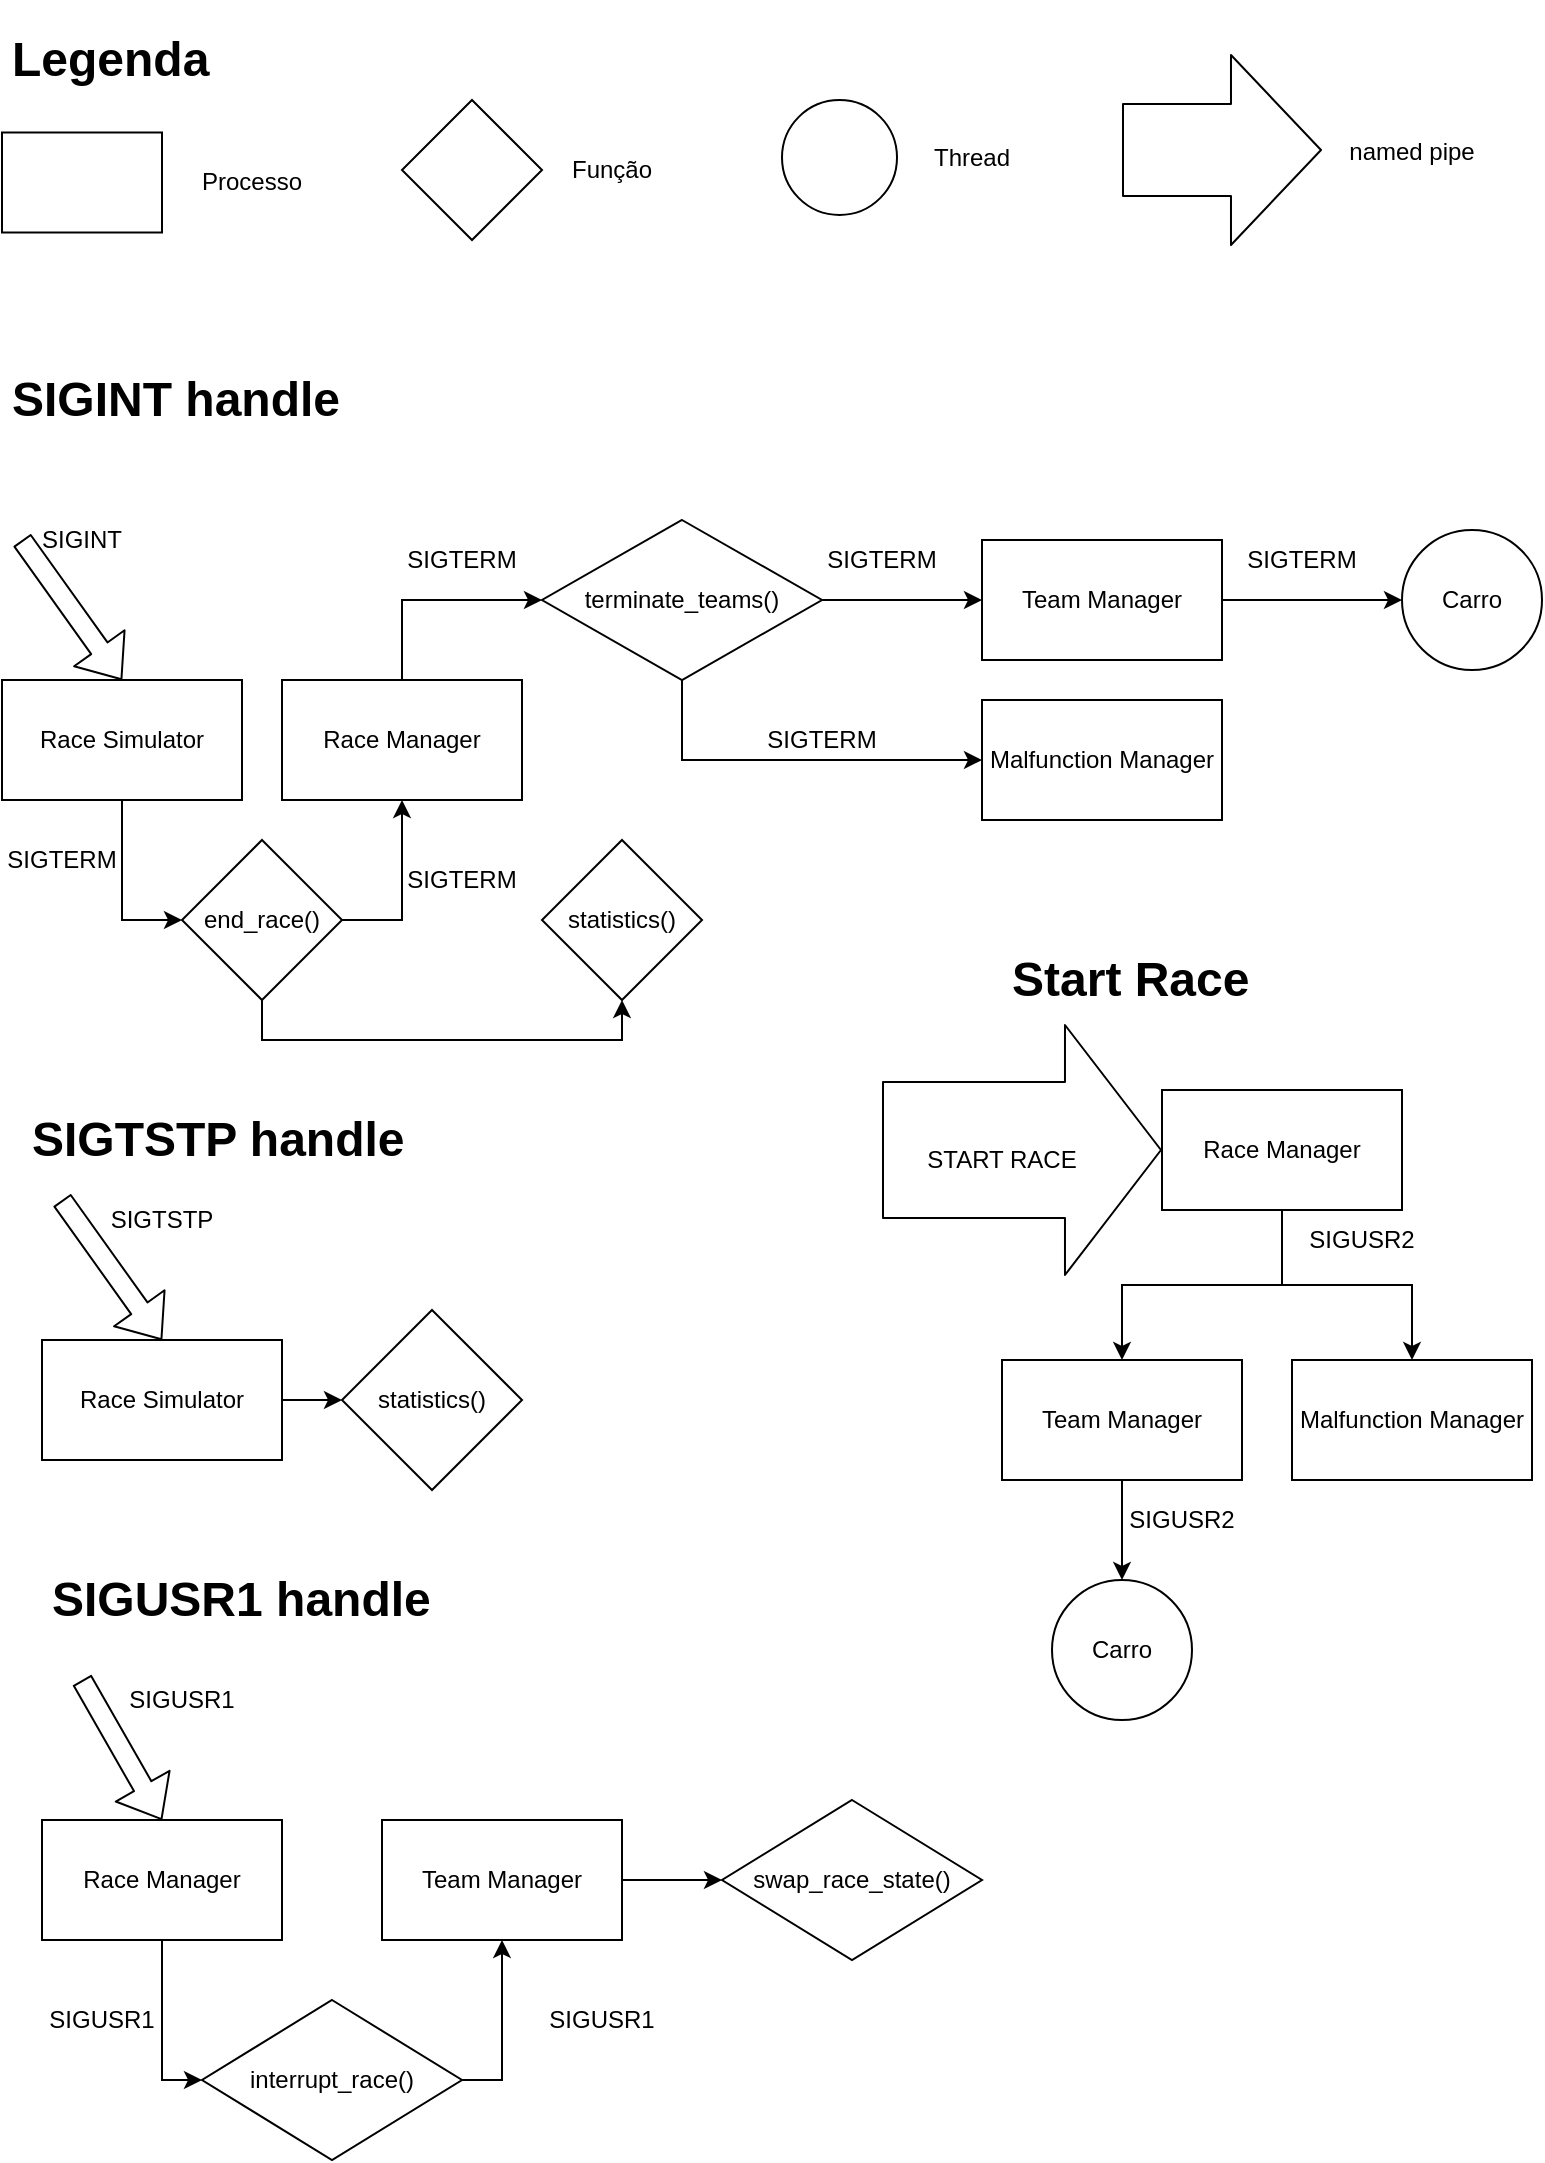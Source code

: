 <mxfile version="14.7.0" type="device"><diagram id="m0kOyUO2JJXIoyQPPPPO" name="Page-1"><mxGraphModel dx="1346" dy="804" grid="1" gridSize="10" guides="1" tooltips="1" connect="1" arrows="1" fold="1" page="1" pageScale="1" pageWidth="827" pageHeight="1169" background="none" math="0" shadow="0"><root><mxCell id="0"/><mxCell id="1" parent="0"/><mxCell id="TU0zE7KKVC1VuY6yb_ay-2" style="edgeStyle=orthogonalEdgeStyle;rounded=0;orthogonalLoop=1;jettySize=auto;html=1;entryX=0;entryY=0.5;entryDx=0;entryDy=0;" edge="1" parent="1" source="gv90FAkoiflTQzuiytJY-1" target="TU0zE7KKVC1VuY6yb_ay-1"><mxGeometry relative="1" as="geometry"/></mxCell><mxCell id="gv90FAkoiflTQzuiytJY-1" value="Race Simulator" style="rounded=0;whiteSpace=wrap;html=1;" parent="1" vertex="1"><mxGeometry x="40" y="360" width="120" height="60" as="geometry"/></mxCell><mxCell id="gv90FAkoiflTQzuiytJY-4" value="SIGINT" style="text;html=1;strokeColor=none;fillColor=none;align=center;verticalAlign=middle;whiteSpace=wrap;rounded=0;" parent="1" vertex="1"><mxGeometry x="60" y="280" width="40" height="20" as="geometry"/></mxCell><mxCell id="gv90FAkoiflTQzuiytJY-6" value="" style="shape=flexArrow;endArrow=classic;html=1;entryX=0.5;entryY=0;entryDx=0;entryDy=0;" parent="1" target="gv90FAkoiflTQzuiytJY-1" edge="1"><mxGeometry width="50" height="50" relative="1" as="geometry"><mxPoint x="50" y="290" as="sourcePoint"/><mxPoint x="130" y="420" as="targetPoint"/></mxGeometry></mxCell><mxCell id="TU0zE7KKVC1VuY6yb_ay-9" style="edgeStyle=orthogonalEdgeStyle;rounded=0;orthogonalLoop=1;jettySize=auto;html=1;exitX=0.5;exitY=0;exitDx=0;exitDy=0;entryX=0;entryY=0.5;entryDx=0;entryDy=0;" edge="1" parent="1" source="gv90FAkoiflTQzuiytJY-7" target="TU0zE7KKVC1VuY6yb_ay-8"><mxGeometry relative="1" as="geometry"/></mxCell><mxCell id="gv90FAkoiflTQzuiytJY-7" value="Race Manager" style="rounded=0;whiteSpace=wrap;html=1;" parent="1" vertex="1"><mxGeometry x="180" y="360" width="120" height="60" as="geometry"/></mxCell><mxCell id="TU0zE7KKVC1VuY6yb_ay-12" style="edgeStyle=orthogonalEdgeStyle;rounded=0;orthogonalLoop=1;jettySize=auto;html=1;exitX=1;exitY=0.5;exitDx=0;exitDy=0;entryX=0;entryY=0.5;entryDx=0;entryDy=0;" edge="1" parent="1" source="gv90FAkoiflTQzuiytJY-17" target="gv90FAkoiflTQzuiytJY-41"><mxGeometry relative="1" as="geometry"/></mxCell><mxCell id="gv90FAkoiflTQzuiytJY-17" value="Team Manager" style="rounded=0;whiteSpace=wrap;html=1;" parent="1" vertex="1"><mxGeometry x="530" y="290" width="120" height="60" as="geometry"/></mxCell><mxCell id="gv90FAkoiflTQzuiytJY-34" value="SIGTERM" style="text;html=1;strokeColor=none;fillColor=none;align=center;verticalAlign=middle;whiteSpace=wrap;rounded=0;" parent="1" vertex="1"><mxGeometry x="250" y="290" width="40" height="20" as="geometry"/></mxCell><mxCell id="gv90FAkoiflTQzuiytJY-41" value="Carro" style="ellipse;whiteSpace=wrap;html=1;aspect=fixed;" parent="1" vertex="1"><mxGeometry x="740" y="285" width="70" height="70" as="geometry"/></mxCell><mxCell id="TU0zE7KKVC1VuY6yb_ay-5" style="edgeStyle=orthogonalEdgeStyle;rounded=0;orthogonalLoop=1;jettySize=auto;html=1;exitX=1;exitY=0.5;exitDx=0;exitDy=0;entryX=0.5;entryY=1;entryDx=0;entryDy=0;" edge="1" parent="1" source="TU0zE7KKVC1VuY6yb_ay-1" target="gv90FAkoiflTQzuiytJY-7"><mxGeometry relative="1" as="geometry"/></mxCell><mxCell id="TU0zE7KKVC1VuY6yb_ay-48" style="edgeStyle=orthogonalEdgeStyle;rounded=0;orthogonalLoop=1;jettySize=auto;html=1;exitX=0.5;exitY=1;exitDx=0;exitDy=0;entryX=0.5;entryY=1;entryDx=0;entryDy=0;" edge="1" parent="1" source="TU0zE7KKVC1VuY6yb_ay-1" target="TU0zE7KKVC1VuY6yb_ay-46"><mxGeometry relative="1" as="geometry"/></mxCell><mxCell id="TU0zE7KKVC1VuY6yb_ay-1" value="end_race()" style="rhombus;whiteSpace=wrap;html=1;" vertex="1" parent="1"><mxGeometry x="130" y="440" width="80" height="80" as="geometry"/></mxCell><mxCell id="TU0zE7KKVC1VuY6yb_ay-6" value="SIGTERM" style="text;html=1;strokeColor=none;fillColor=none;align=center;verticalAlign=middle;whiteSpace=wrap;rounded=0;" vertex="1" parent="1"><mxGeometry x="50" y="440" width="40" height="20" as="geometry"/></mxCell><mxCell id="TU0zE7KKVC1VuY6yb_ay-7" value="SIGTERM" style="text;html=1;strokeColor=none;fillColor=none;align=center;verticalAlign=middle;whiteSpace=wrap;rounded=0;" vertex="1" parent="1"><mxGeometry x="250" y="450" width="40" height="20" as="geometry"/></mxCell><mxCell id="TU0zE7KKVC1VuY6yb_ay-10" style="edgeStyle=orthogonalEdgeStyle;rounded=0;orthogonalLoop=1;jettySize=auto;html=1;exitX=1;exitY=0.5;exitDx=0;exitDy=0;entryX=0;entryY=0.5;entryDx=0;entryDy=0;" edge="1" parent="1" source="TU0zE7KKVC1VuY6yb_ay-8" target="gv90FAkoiflTQzuiytJY-17"><mxGeometry relative="1" as="geometry"/></mxCell><mxCell id="TU0zE7KKVC1VuY6yb_ay-17" style="edgeStyle=orthogonalEdgeStyle;rounded=0;orthogonalLoop=1;jettySize=auto;html=1;exitX=0.5;exitY=1;exitDx=0;exitDy=0;entryX=0;entryY=0.5;entryDx=0;entryDy=0;" edge="1" parent="1" source="TU0zE7KKVC1VuY6yb_ay-8" target="TU0zE7KKVC1VuY6yb_ay-14"><mxGeometry relative="1" as="geometry"/></mxCell><mxCell id="TU0zE7KKVC1VuY6yb_ay-8" value="terminate_teams()" style="rhombus;whiteSpace=wrap;html=1;" vertex="1" parent="1"><mxGeometry x="310" y="280" width="140" height="80" as="geometry"/></mxCell><mxCell id="TU0zE7KKVC1VuY6yb_ay-11" value="SIGTERM" style="text;html=1;strokeColor=none;fillColor=none;align=center;verticalAlign=middle;whiteSpace=wrap;rounded=0;" vertex="1" parent="1"><mxGeometry x="460" y="290" width="40" height="20" as="geometry"/></mxCell><mxCell id="TU0zE7KKVC1VuY6yb_ay-13" value="SIGTERM" style="text;html=1;strokeColor=none;fillColor=none;align=center;verticalAlign=middle;whiteSpace=wrap;rounded=0;" vertex="1" parent="1"><mxGeometry x="670" y="290" width="40" height="20" as="geometry"/></mxCell><mxCell id="TU0zE7KKVC1VuY6yb_ay-14" value="Malfunction Manager" style="rounded=0;whiteSpace=wrap;html=1;" vertex="1" parent="1"><mxGeometry x="530" y="370" width="120" height="60" as="geometry"/></mxCell><mxCell id="TU0zE7KKVC1VuY6yb_ay-16" value="SIGTERM" style="text;html=1;strokeColor=none;fillColor=none;align=center;verticalAlign=middle;whiteSpace=wrap;rounded=0;" vertex="1" parent="1"><mxGeometry x="430" y="380" width="40" height="20" as="geometry"/></mxCell><mxCell id="TU0zE7KKVC1VuY6yb_ay-18" value="" style="rounded=0;whiteSpace=wrap;html=1;" vertex="1" parent="1"><mxGeometry x="40" y="86.25" width="80" height="50" as="geometry"/></mxCell><mxCell id="TU0zE7KKVC1VuY6yb_ay-21" value="" style="rhombus;whiteSpace=wrap;html=1;" vertex="1" parent="1"><mxGeometry x="240" y="70" width="70" height="70" as="geometry"/></mxCell><mxCell id="TU0zE7KKVC1VuY6yb_ay-24" value="" style="ellipse;whiteSpace=wrap;html=1;aspect=fixed;" vertex="1" parent="1"><mxGeometry x="430" y="70" width="57.5" height="57.5" as="geometry"/></mxCell><mxCell id="TU0zE7KKVC1VuY6yb_ay-27" value="Processo" style="text;html=1;strokeColor=none;fillColor=none;align=center;verticalAlign=middle;whiteSpace=wrap;rounded=0;" vertex="1" parent="1"><mxGeometry x="120" y="101.25" width="90" height="20" as="geometry"/></mxCell><mxCell id="TU0zE7KKVC1VuY6yb_ay-28" value="Função" style="text;html=1;strokeColor=none;fillColor=none;align=center;verticalAlign=middle;whiteSpace=wrap;rounded=0;" vertex="1" parent="1"><mxGeometry x="300" y="95" width="90" height="20" as="geometry"/></mxCell><mxCell id="TU0zE7KKVC1VuY6yb_ay-29" value="Thread" style="text;html=1;strokeColor=none;fillColor=none;align=center;verticalAlign=middle;whiteSpace=wrap;rounded=0;" vertex="1" parent="1"><mxGeometry x="480" y="88.75" width="90" height="20" as="geometry"/></mxCell><mxCell id="TU0zE7KKVC1VuY6yb_ay-30" value="&lt;h1&gt;SIGINT handle&lt;br&gt;&lt;/h1&gt;" style="text;html=1;strokeColor=none;fillColor=none;spacing=5;spacingTop=-20;whiteSpace=wrap;overflow=hidden;rounded=0;" vertex="1" parent="1"><mxGeometry x="40" y="200" width="220" height="50" as="geometry"/></mxCell><mxCell id="TU0zE7KKVC1VuY6yb_ay-31" value="&lt;h1&gt;Legenda&lt;br&gt;&lt;/h1&gt;" style="text;html=1;strokeColor=none;fillColor=none;spacing=5;spacingTop=-20;whiteSpace=wrap;overflow=hidden;rounded=0;" vertex="1" parent="1"><mxGeometry x="40" y="30" width="220" height="50" as="geometry"/></mxCell><mxCell id="TU0zE7KKVC1VuY6yb_ay-39" style="edgeStyle=orthogonalEdgeStyle;rounded=0;orthogonalLoop=1;jettySize=auto;html=1;exitX=1;exitY=0.5;exitDx=0;exitDy=0;entryX=0;entryY=0.5;entryDx=0;entryDy=0;" edge="1" parent="1" source="TU0zE7KKVC1VuY6yb_ay-32" target="TU0zE7KKVC1VuY6yb_ay-38"><mxGeometry relative="1" as="geometry"/></mxCell><mxCell id="TU0zE7KKVC1VuY6yb_ay-32" value="Race Simulator" style="rounded=0;whiteSpace=wrap;html=1;" vertex="1" parent="1"><mxGeometry x="60" y="690" width="120" height="60" as="geometry"/></mxCell><mxCell id="TU0zE7KKVC1VuY6yb_ay-33" value="" style="shape=flexArrow;endArrow=classic;html=1;entryX=0.5;entryY=0;entryDx=0;entryDy=0;" edge="1" parent="1" target="TU0zE7KKVC1VuY6yb_ay-32"><mxGeometry width="50" height="50" relative="1" as="geometry"><mxPoint x="70" y="620" as="sourcePoint"/><mxPoint x="150" y="750" as="targetPoint"/></mxGeometry></mxCell><mxCell id="TU0zE7KKVC1VuY6yb_ay-34" value="&lt;h1&gt;SIGTSTP handle&lt;br&gt;&lt;/h1&gt;" style="text;html=1;strokeColor=none;fillColor=none;spacing=5;spacingTop=-20;whiteSpace=wrap;overflow=hidden;rounded=0;" vertex="1" parent="1"><mxGeometry x="50" y="570" width="220" height="50" as="geometry"/></mxCell><mxCell id="TU0zE7KKVC1VuY6yb_ay-37" value="SIGTSTP" style="text;html=1;strokeColor=none;fillColor=none;align=center;verticalAlign=middle;whiteSpace=wrap;rounded=0;" vertex="1" parent="1"><mxGeometry x="100" y="620" width="40" height="20" as="geometry"/></mxCell><mxCell id="TU0zE7KKVC1VuY6yb_ay-38" value="statistics()" style="rhombus;whiteSpace=wrap;html=1;" vertex="1" parent="1"><mxGeometry x="210" y="675" width="90" height="90" as="geometry"/></mxCell><mxCell id="TU0zE7KKVC1VuY6yb_ay-49" style="edgeStyle=orthogonalEdgeStyle;rounded=0;orthogonalLoop=1;jettySize=auto;html=1;exitX=0.5;exitY=1;exitDx=0;exitDy=0;entryX=0;entryY=0.5;entryDx=0;entryDy=0;" edge="1" parent="1" source="TU0zE7KKVC1VuY6yb_ay-41" target="TU0zE7KKVC1VuY6yb_ay-45"><mxGeometry relative="1" as="geometry"/></mxCell><mxCell id="TU0zE7KKVC1VuY6yb_ay-41" value="Race Manager" style="rounded=0;whiteSpace=wrap;html=1;" vertex="1" parent="1"><mxGeometry x="60" y="930" width="120" height="60" as="geometry"/></mxCell><mxCell id="TU0zE7KKVC1VuY6yb_ay-42" value="" style="shape=flexArrow;endArrow=classic;html=1;entryX=0.5;entryY=0;entryDx=0;entryDy=0;" edge="1" parent="1" target="TU0zE7KKVC1VuY6yb_ay-41"><mxGeometry width="50" height="50" relative="1" as="geometry"><mxPoint x="80" y="860" as="sourcePoint"/><mxPoint x="160" y="990" as="targetPoint"/></mxGeometry></mxCell><mxCell id="TU0zE7KKVC1VuY6yb_ay-43" value="&lt;h1&gt;SIGUSR1 handle&lt;br&gt;&lt;/h1&gt;" style="text;html=1;strokeColor=none;fillColor=none;spacing=5;spacingTop=-20;whiteSpace=wrap;overflow=hidden;rounded=0;" vertex="1" parent="1"><mxGeometry x="60" y="800" width="220" height="50" as="geometry"/></mxCell><mxCell id="TU0zE7KKVC1VuY6yb_ay-44" value="SIGUSR1" style="text;html=1;strokeColor=none;fillColor=none;align=center;verticalAlign=middle;whiteSpace=wrap;rounded=0;" vertex="1" parent="1"><mxGeometry x="110" y="860" width="40" height="20" as="geometry"/></mxCell><mxCell id="TU0zE7KKVC1VuY6yb_ay-51" style="edgeStyle=orthogonalEdgeStyle;rounded=0;orthogonalLoop=1;jettySize=auto;html=1;exitX=1;exitY=0.5;exitDx=0;exitDy=0;entryX=0.5;entryY=1;entryDx=0;entryDy=0;" edge="1" parent="1" source="TU0zE7KKVC1VuY6yb_ay-45" target="TU0zE7KKVC1VuY6yb_ay-50"><mxGeometry relative="1" as="geometry"/></mxCell><mxCell id="TU0zE7KKVC1VuY6yb_ay-45" value="interrupt_race()" style="rhombus;whiteSpace=wrap;html=1;" vertex="1" parent="1"><mxGeometry x="140" y="1020" width="130" height="80" as="geometry"/></mxCell><mxCell id="TU0zE7KKVC1VuY6yb_ay-46" value="statistics()" style="rhombus;whiteSpace=wrap;html=1;" vertex="1" parent="1"><mxGeometry x="310" y="440" width="80" height="80" as="geometry"/></mxCell><mxCell id="TU0zE7KKVC1VuY6yb_ay-53" style="edgeStyle=orthogonalEdgeStyle;rounded=0;orthogonalLoop=1;jettySize=auto;html=1;exitX=1;exitY=0.5;exitDx=0;exitDy=0;entryX=0;entryY=0.5;entryDx=0;entryDy=0;" edge="1" parent="1" source="TU0zE7KKVC1VuY6yb_ay-50" target="TU0zE7KKVC1VuY6yb_ay-52"><mxGeometry relative="1" as="geometry"/></mxCell><mxCell id="TU0zE7KKVC1VuY6yb_ay-50" value="Team Manager" style="rounded=0;whiteSpace=wrap;html=1;" vertex="1" parent="1"><mxGeometry x="230" y="930" width="120" height="60" as="geometry"/></mxCell><mxCell id="TU0zE7KKVC1VuY6yb_ay-52" value="swap_race_state()" style="rhombus;whiteSpace=wrap;html=1;" vertex="1" parent="1"><mxGeometry x="400" y="920" width="130" height="80" as="geometry"/></mxCell><mxCell id="TU0zE7KKVC1VuY6yb_ay-54" value="SIGUSR1" style="text;html=1;strokeColor=none;fillColor=none;align=center;verticalAlign=middle;whiteSpace=wrap;rounded=0;" vertex="1" parent="1"><mxGeometry x="70" y="1020" width="40" height="20" as="geometry"/></mxCell><mxCell id="TU0zE7KKVC1VuY6yb_ay-55" value="SIGUSR1" style="text;html=1;strokeColor=none;fillColor=none;align=center;verticalAlign=middle;whiteSpace=wrap;rounded=0;" vertex="1" parent="1"><mxGeometry x="320" y="1020" width="40" height="20" as="geometry"/></mxCell><mxCell id="TU0zE7KKVC1VuY6yb_ay-57" value="&lt;h1&gt;Start Race&lt;br&gt;&lt;/h1&gt;" style="text;html=1;strokeColor=none;fillColor=none;spacing=5;spacingTop=-20;whiteSpace=wrap;overflow=hidden;rounded=0;" vertex="1" parent="1"><mxGeometry x="540" y="490" width="130" height="50" as="geometry"/></mxCell><mxCell id="TU0zE7KKVC1VuY6yb_ay-77" style="edgeStyle=orthogonalEdgeStyle;rounded=0;orthogonalLoop=1;jettySize=auto;html=1;exitX=0.5;exitY=1;exitDx=0;exitDy=0;entryX=0.5;entryY=0;entryDx=0;entryDy=0;" edge="1" parent="1" source="TU0zE7KKVC1VuY6yb_ay-58" target="TU0zE7KKVC1VuY6yb_ay-75"><mxGeometry relative="1" as="geometry"/></mxCell><mxCell id="TU0zE7KKVC1VuY6yb_ay-78" style="edgeStyle=orthogonalEdgeStyle;rounded=0;orthogonalLoop=1;jettySize=auto;html=1;exitX=0.5;exitY=1;exitDx=0;exitDy=0;entryX=0.5;entryY=0;entryDx=0;entryDy=0;" edge="1" parent="1" source="TU0zE7KKVC1VuY6yb_ay-58" target="TU0zE7KKVC1VuY6yb_ay-76"><mxGeometry relative="1" as="geometry"/></mxCell><mxCell id="TU0zE7KKVC1VuY6yb_ay-58" value="Race Manager" style="rounded=0;whiteSpace=wrap;html=1;" vertex="1" parent="1"><mxGeometry x="620" y="565" width="120" height="60" as="geometry"/></mxCell><mxCell id="TU0zE7KKVC1VuY6yb_ay-63" value="" style="shape=flexArrow;endArrow=classic;html=1;endWidth=56;endSize=15.67;width=68;entryX=0;entryY=0.5;entryDx=0;entryDy=0;" edge="1" parent="1" target="TU0zE7KKVC1VuY6yb_ay-58"><mxGeometry width="50" height="50" relative="1" as="geometry"><mxPoint x="480" y="595" as="sourcePoint"/><mxPoint x="470" y="605" as="targetPoint"/></mxGeometry></mxCell><mxCell id="TU0zE7KKVC1VuY6yb_ay-64" value="START RACE" style="text;html=1;strokeColor=none;fillColor=none;align=center;verticalAlign=middle;whiteSpace=wrap;rounded=0;" vertex="1" parent="1"><mxGeometry x="490" y="590" width="100" height="20" as="geometry"/></mxCell><mxCell id="TU0zE7KKVC1VuY6yb_ay-70" value="" style="shape=flexArrow;endArrow=classic;html=1;endWidth=48;endSize=14.67;width=46;" edge="1" parent="1"><mxGeometry width="50" height="50" relative="1" as="geometry"><mxPoint x="600" y="95" as="sourcePoint"/><mxPoint x="700" y="95" as="targetPoint"/></mxGeometry></mxCell><mxCell id="TU0zE7KKVC1VuY6yb_ay-71" value="named pipe" style="text;html=1;strokeColor=none;fillColor=none;align=center;verticalAlign=middle;whiteSpace=wrap;rounded=0;" vertex="1" parent="1"><mxGeometry x="700" y="86.25" width="90" height="20" as="geometry"/></mxCell><mxCell id="TU0zE7KKVC1VuY6yb_ay-81" style="edgeStyle=orthogonalEdgeStyle;rounded=0;orthogonalLoop=1;jettySize=auto;html=1;exitX=0.5;exitY=1;exitDx=0;exitDy=0;entryX=0.5;entryY=0;entryDx=0;entryDy=0;" edge="1" parent="1" source="TU0zE7KKVC1VuY6yb_ay-75" target="TU0zE7KKVC1VuY6yb_ay-79"><mxGeometry relative="1" as="geometry"/></mxCell><mxCell id="TU0zE7KKVC1VuY6yb_ay-75" value="Team Manager" style="rounded=0;whiteSpace=wrap;html=1;" vertex="1" parent="1"><mxGeometry x="540" y="700" width="120" height="60" as="geometry"/></mxCell><mxCell id="TU0zE7KKVC1VuY6yb_ay-76" value="Malfunction Manager" style="rounded=0;whiteSpace=wrap;html=1;" vertex="1" parent="1"><mxGeometry x="685" y="700" width="120" height="60" as="geometry"/></mxCell><mxCell id="TU0zE7KKVC1VuY6yb_ay-79" value="Carro" style="ellipse;whiteSpace=wrap;html=1;aspect=fixed;" vertex="1" parent="1"><mxGeometry x="565" y="810" width="70" height="70" as="geometry"/></mxCell><mxCell id="TU0zE7KKVC1VuY6yb_ay-82" value="SIGUSR2" style="text;html=1;strokeColor=none;fillColor=none;align=center;verticalAlign=middle;whiteSpace=wrap;rounded=0;" vertex="1" parent="1"><mxGeometry x="700" y="630" width="40" height="20" as="geometry"/></mxCell><mxCell id="TU0zE7KKVC1VuY6yb_ay-83" value="SIGUSR2" style="text;html=1;strokeColor=none;fillColor=none;align=center;verticalAlign=middle;whiteSpace=wrap;rounded=0;" vertex="1" parent="1"><mxGeometry x="610" y="770" width="40" height="20" as="geometry"/></mxCell></root></mxGraphModel></diagram></mxfile>